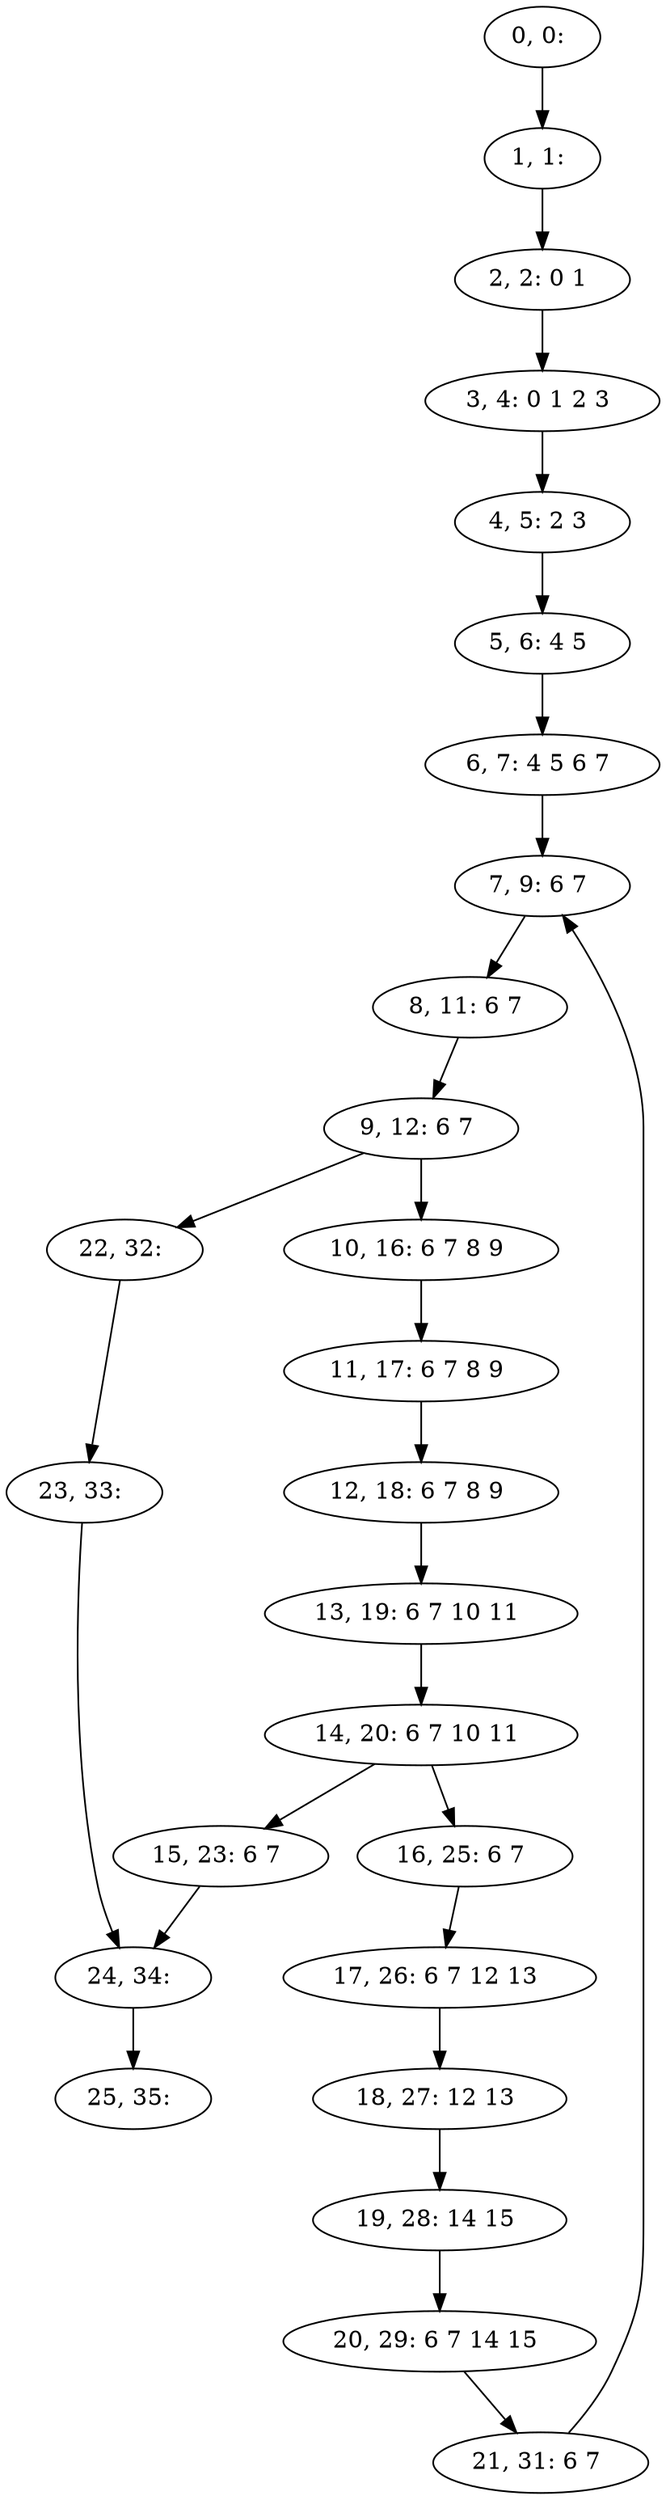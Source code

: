 digraph G {
0[label="0, 0: "];
1[label="1, 1: "];
2[label="2, 2: 0 1 "];
3[label="3, 4: 0 1 2 3 "];
4[label="4, 5: 2 3 "];
5[label="5, 6: 4 5 "];
6[label="6, 7: 4 5 6 7 "];
7[label="7, 9: 6 7 "];
8[label="8, 11: 6 7 "];
9[label="9, 12: 6 7 "];
10[label="10, 16: 6 7 8 9 "];
11[label="11, 17: 6 7 8 9 "];
12[label="12, 18: 6 7 8 9 "];
13[label="13, 19: 6 7 10 11 "];
14[label="14, 20: 6 7 10 11 "];
15[label="15, 23: 6 7 "];
16[label="16, 25: 6 7 "];
17[label="17, 26: 6 7 12 13 "];
18[label="18, 27: 12 13 "];
19[label="19, 28: 14 15 "];
20[label="20, 29: 6 7 14 15 "];
21[label="21, 31: 6 7 "];
22[label="22, 32: "];
23[label="23, 33: "];
24[label="24, 34: "];
25[label="25, 35: "];
0->1 ;
1->2 ;
2->3 ;
3->4 ;
4->5 ;
5->6 ;
6->7 ;
7->8 ;
8->9 ;
9->10 ;
9->22 ;
10->11 ;
11->12 ;
12->13 ;
13->14 ;
14->15 ;
14->16 ;
15->24 ;
16->17 ;
17->18 ;
18->19 ;
19->20 ;
20->21 ;
21->7 ;
22->23 ;
23->24 ;
24->25 ;
}
